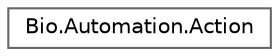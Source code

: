 digraph "Graphical Class Hierarchy"
{
 // LATEX_PDF_SIZE
  bgcolor="transparent";
  edge [fontname=Helvetica,fontsize=10,labelfontname=Helvetica,labelfontsize=10];
  node [fontname=Helvetica,fontsize=10,shape=box,height=0.2,width=0.4];
  rankdir="LR";
  Node0 [label="Bio.Automation.Action",height=0.2,width=0.4,color="grey40", fillcolor="white", style="filled",URL="$class_bio_1_1_automation_1_1_action.html",tooltip=" "];
}
